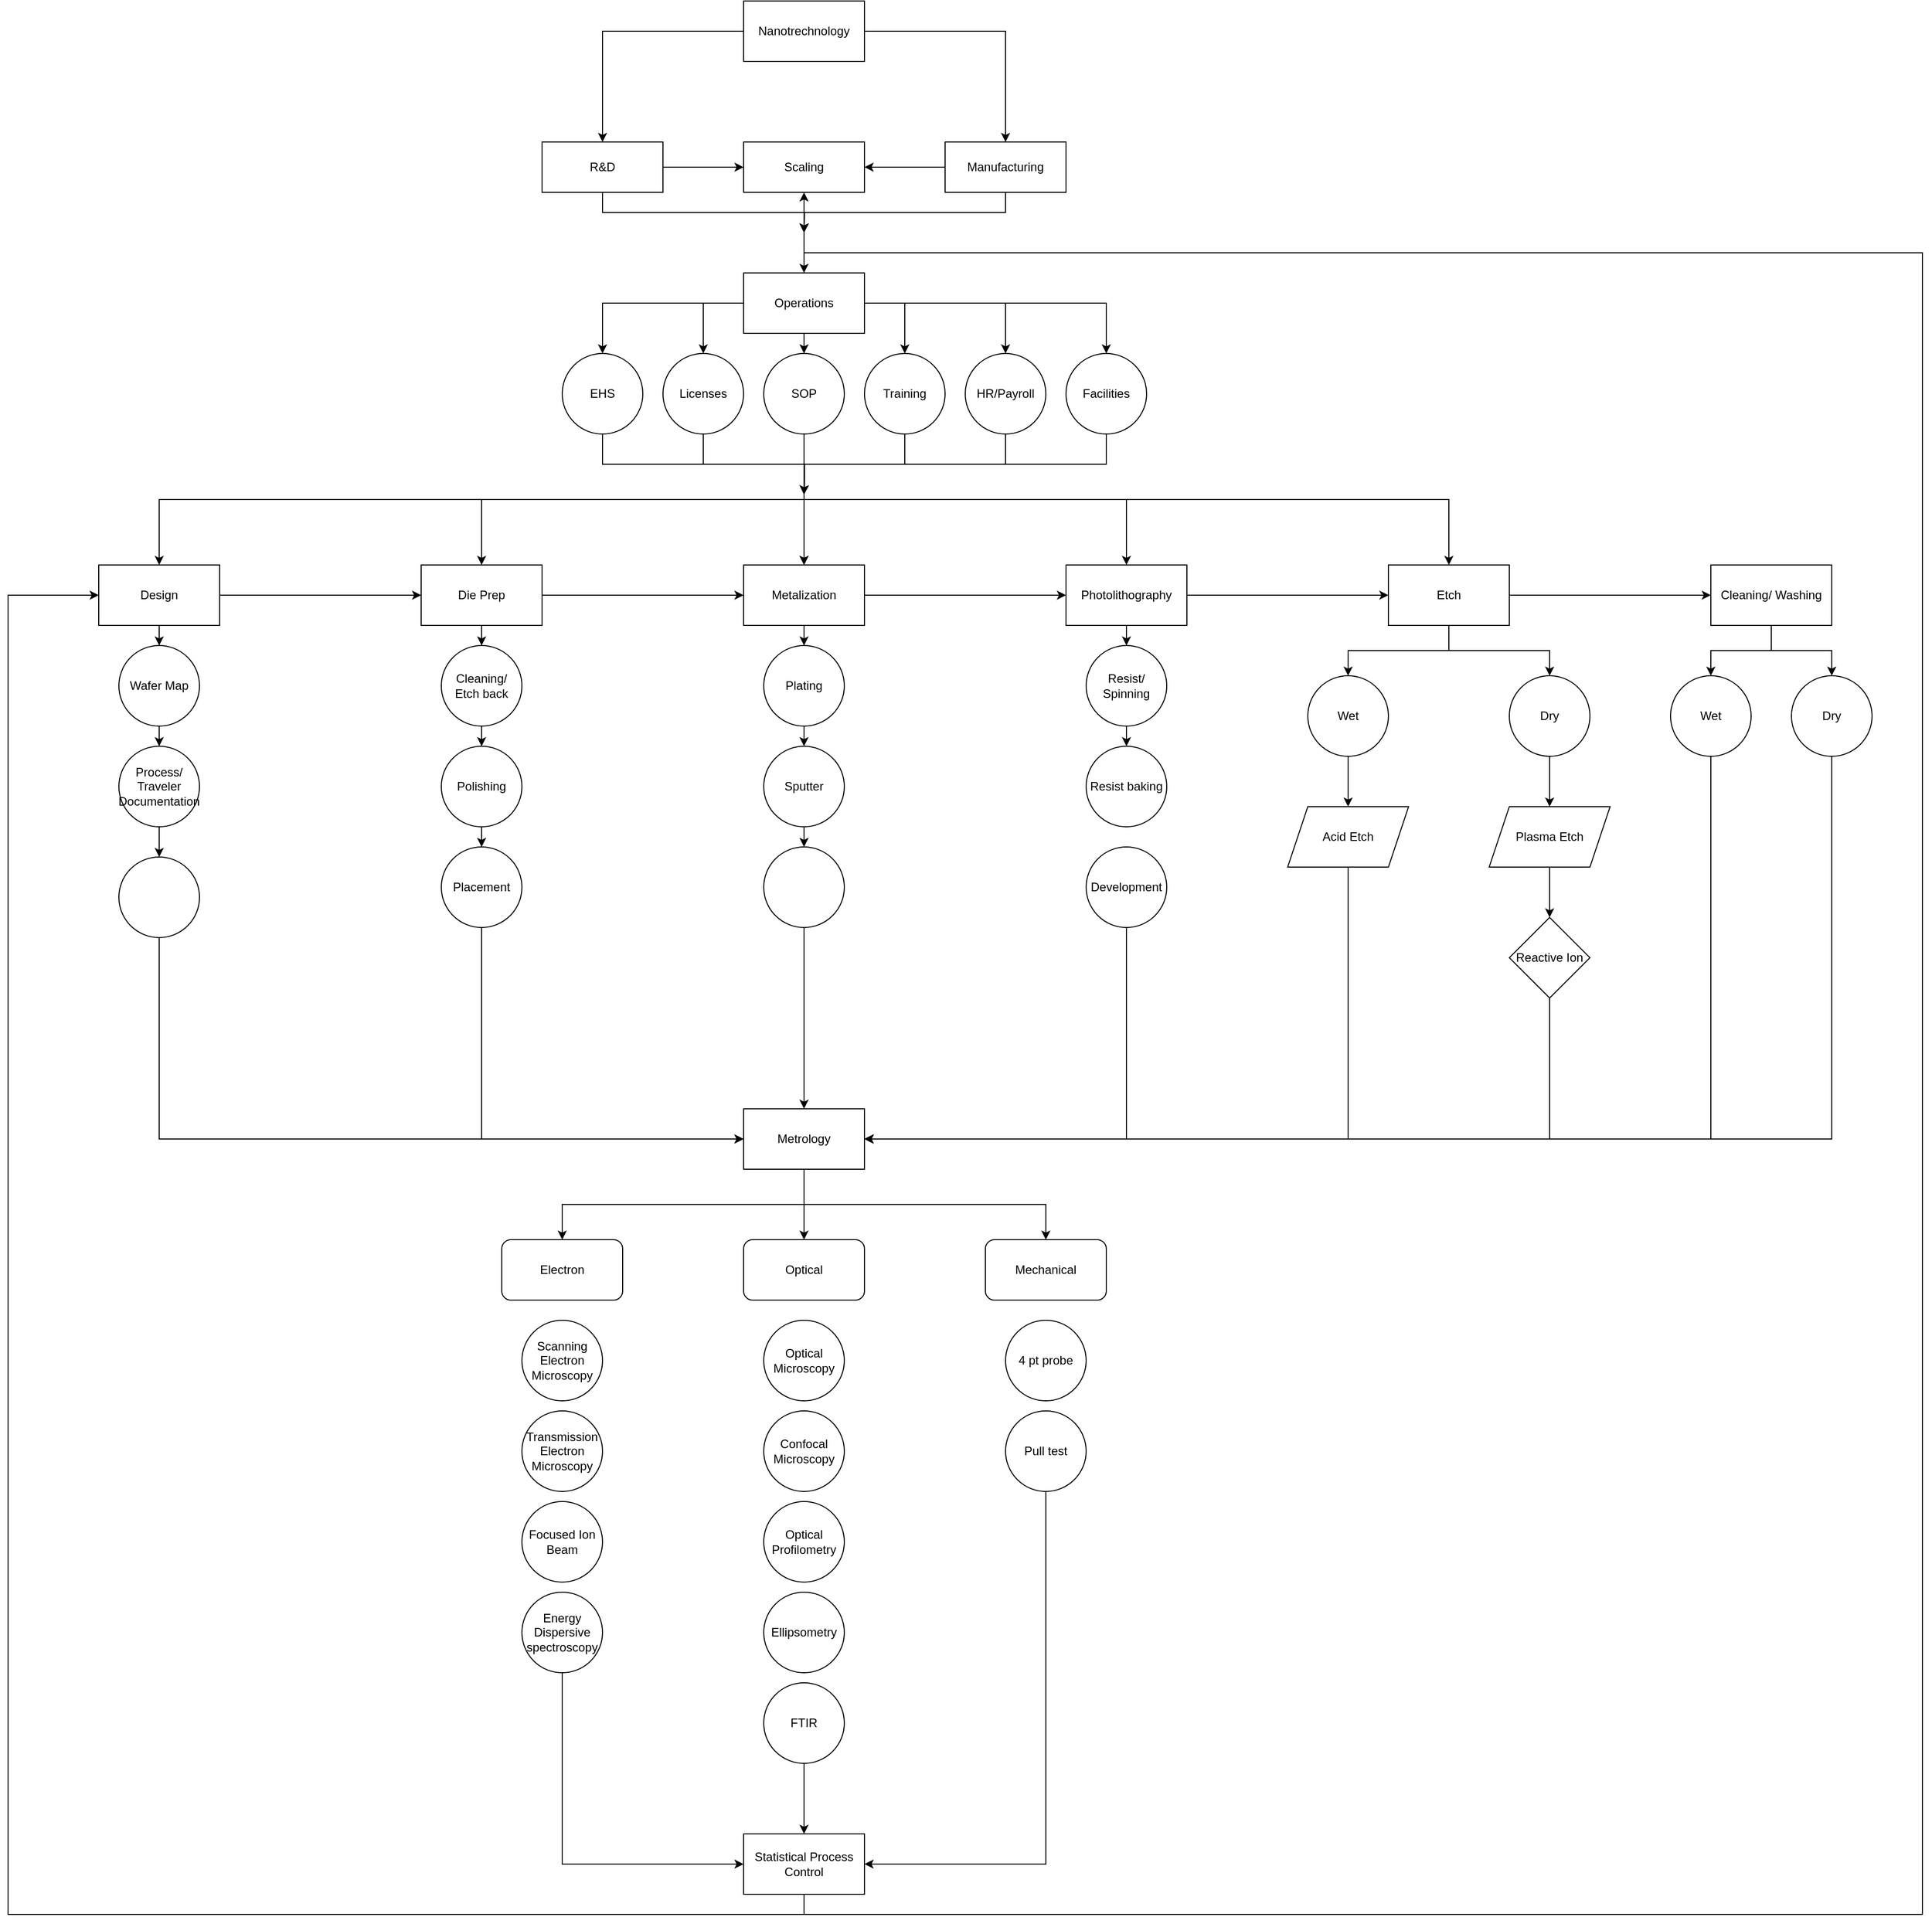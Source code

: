 <mxfile version="14.4.3" type="device"><diagram id="MKRop2ToiDZtE4qPjJ_R" name="Page-1"><mxGraphModel dx="3550" dy="2732" grid="1" gridSize="10" guides="1" tooltips="1" connect="1" arrows="1" fold="1" page="1" pageScale="1" pageWidth="850" pageHeight="1100" math="0" shadow="0"><root><mxCell id="0"/><mxCell id="1" parent="0"/><mxCell id="w37kEPiMoEwxoJCtznZ--5" value="" style="edgeStyle=orthogonalEdgeStyle;rounded=0;orthogonalLoop=1;jettySize=auto;html=1;entryX=0.5;entryY=0;entryDx=0;entryDy=0;" edge="1" parent="1" source="w37kEPiMoEwxoJCtznZ--1" target="w37kEPiMoEwxoJCtznZ--4"><mxGeometry relative="1" as="geometry"/></mxCell><mxCell id="w37kEPiMoEwxoJCtznZ--13" style="edgeStyle=orthogonalEdgeStyle;rounded=0;orthogonalLoop=1;jettySize=auto;html=1;entryX=0.5;entryY=0;entryDx=0;entryDy=0;" edge="1" parent="1" source="w37kEPiMoEwxoJCtznZ--1" target="w37kEPiMoEwxoJCtznZ--2"><mxGeometry relative="1" as="geometry"/></mxCell><mxCell id="w37kEPiMoEwxoJCtznZ--1" value="Nanotrechnology&lt;br&gt;" style="rounded=0;whiteSpace=wrap;html=1;" vertex="1" parent="1"><mxGeometry x="360" y="-20" width="120" height="60" as="geometry"/></mxCell><mxCell id="w37kEPiMoEwxoJCtznZ--12" value="" style="edgeStyle=orthogonalEdgeStyle;rounded=0;orthogonalLoop=1;jettySize=auto;html=1;" edge="1" parent="1" source="w37kEPiMoEwxoJCtznZ--2" target="w37kEPiMoEwxoJCtznZ--3"><mxGeometry relative="1" as="geometry"/></mxCell><mxCell id="w37kEPiMoEwxoJCtznZ--25" style="edgeStyle=orthogonalEdgeStyle;rounded=0;orthogonalLoop=1;jettySize=auto;html=1;exitX=0.5;exitY=1;exitDx=0;exitDy=0;" edge="1" parent="1" source="w37kEPiMoEwxoJCtznZ--2"><mxGeometry relative="1" as="geometry"><mxPoint x="420" y="210" as="targetPoint"/></mxGeometry></mxCell><mxCell id="w37kEPiMoEwxoJCtznZ--2" value="R&amp;amp;D" style="rounded=0;whiteSpace=wrap;html=1;" vertex="1" parent="1"><mxGeometry x="160" y="120" width="120" height="50" as="geometry"/></mxCell><mxCell id="w37kEPiMoEwxoJCtznZ--24" style="edgeStyle=orthogonalEdgeStyle;rounded=0;orthogonalLoop=1;jettySize=auto;html=1;" edge="1" parent="1" source="w37kEPiMoEwxoJCtznZ--3"><mxGeometry relative="1" as="geometry"><mxPoint x="420" y="210" as="targetPoint"/></mxGeometry></mxCell><mxCell id="w37kEPiMoEwxoJCtznZ--3" value="Scaling" style="rounded=0;whiteSpace=wrap;html=1;" vertex="1" parent="1"><mxGeometry x="360" y="120" width="120" height="50" as="geometry"/></mxCell><mxCell id="w37kEPiMoEwxoJCtznZ--10" value="" style="edgeStyle=orthogonalEdgeStyle;rounded=0;orthogonalLoop=1;jettySize=auto;html=1;" edge="1" parent="1" source="w37kEPiMoEwxoJCtznZ--4" target="w37kEPiMoEwxoJCtznZ--3"><mxGeometry relative="1" as="geometry"/></mxCell><mxCell id="w37kEPiMoEwxoJCtznZ--26" style="edgeStyle=orthogonalEdgeStyle;rounded=0;orthogonalLoop=1;jettySize=auto;html=1;exitX=0.5;exitY=1;exitDx=0;exitDy=0;" edge="1" parent="1" source="w37kEPiMoEwxoJCtznZ--4"><mxGeometry relative="1" as="geometry"><mxPoint x="420" y="210" as="targetPoint"/><Array as="points"><mxPoint x="620" y="190"/><mxPoint x="420" y="190"/></Array></mxGeometry></mxCell><mxCell id="w37kEPiMoEwxoJCtznZ--4" value="Manufacturing" style="rounded=0;whiteSpace=wrap;html=1;" vertex="1" parent="1"><mxGeometry x="560" y="120" width="120" height="50" as="geometry"/></mxCell><mxCell id="w37kEPiMoEwxoJCtznZ--95" style="edgeStyle=orthogonalEdgeStyle;rounded=0;orthogonalLoop=1;jettySize=auto;html=1;exitX=0.5;exitY=1;exitDx=0;exitDy=0;" edge="1" parent="1" source="w37kEPiMoEwxoJCtznZ--6" target="w37kEPiMoEwxoJCtznZ--72"><mxGeometry relative="1" as="geometry"/></mxCell><mxCell id="w37kEPiMoEwxoJCtznZ--96" style="edgeStyle=orthogonalEdgeStyle;rounded=0;orthogonalLoop=1;jettySize=auto;html=1;exitX=0.5;exitY=1;exitDx=0;exitDy=0;entryX=0.5;entryY=0;entryDx=0;entryDy=0;" edge="1" parent="1" source="w37kEPiMoEwxoJCtznZ--6" target="w37kEPiMoEwxoJCtznZ--73"><mxGeometry relative="1" as="geometry"/></mxCell><mxCell id="w37kEPiMoEwxoJCtznZ--97" style="edgeStyle=orthogonalEdgeStyle;rounded=0;orthogonalLoop=1;jettySize=auto;html=1;exitX=0.5;exitY=1;exitDx=0;exitDy=0;entryX=0.5;entryY=0;entryDx=0;entryDy=0;" edge="1" parent="1" source="w37kEPiMoEwxoJCtznZ--6" target="w37kEPiMoEwxoJCtznZ--75"><mxGeometry relative="1" as="geometry"/></mxCell><mxCell id="w37kEPiMoEwxoJCtznZ--6" value="Metrology" style="rounded=0;whiteSpace=wrap;html=1;" vertex="1" parent="1"><mxGeometry x="360" y="1080" width="120" height="60" as="geometry"/></mxCell><mxCell id="w37kEPiMoEwxoJCtznZ--91" value="" style="edgeStyle=orthogonalEdgeStyle;rounded=0;orthogonalLoop=1;jettySize=auto;html=1;" edge="1" parent="1" source="w37kEPiMoEwxoJCtznZ--7" target="w37kEPiMoEwxoJCtznZ--30"><mxGeometry relative="1" as="geometry"/></mxCell><mxCell id="w37kEPiMoEwxoJCtznZ--124" value="" style="edgeStyle=orthogonalEdgeStyle;rounded=0;orthogonalLoop=1;jettySize=auto;html=1;" edge="1" parent="1" source="w37kEPiMoEwxoJCtznZ--7" target="w37kEPiMoEwxoJCtznZ--11"><mxGeometry relative="1" as="geometry"/></mxCell><mxCell id="w37kEPiMoEwxoJCtznZ--7" value="Metalization" style="rounded=0;whiteSpace=wrap;html=1;" vertex="1" parent="1"><mxGeometry x="360" y="540" width="120" height="60" as="geometry"/></mxCell><mxCell id="w37kEPiMoEwxoJCtznZ--98" value="" style="edgeStyle=orthogonalEdgeStyle;rounded=0;orthogonalLoop=1;jettySize=auto;html=1;" edge="1" parent="1" source="w37kEPiMoEwxoJCtznZ--8" target="w37kEPiMoEwxoJCtznZ--27"><mxGeometry relative="1" as="geometry"/></mxCell><mxCell id="w37kEPiMoEwxoJCtznZ--123" value="" style="edgeStyle=orthogonalEdgeStyle;rounded=0;orthogonalLoop=1;jettySize=auto;html=1;" edge="1" parent="1" source="w37kEPiMoEwxoJCtznZ--8" target="w37kEPiMoEwxoJCtznZ--7"><mxGeometry relative="1" as="geometry"/></mxCell><mxCell id="w37kEPiMoEwxoJCtznZ--8" value="Die Prep" style="rounded=0;whiteSpace=wrap;html=1;" vertex="1" parent="1"><mxGeometry x="40" y="540" width="120" height="60" as="geometry"/></mxCell><mxCell id="w37kEPiMoEwxoJCtznZ--104" value="" style="edgeStyle=orthogonalEdgeStyle;rounded=0;orthogonalLoop=1;jettySize=auto;html=1;" edge="1" parent="1" source="w37kEPiMoEwxoJCtznZ--11" target="w37kEPiMoEwxoJCtznZ--52"><mxGeometry relative="1" as="geometry"/></mxCell><mxCell id="w37kEPiMoEwxoJCtznZ--125" value="" style="edgeStyle=orthogonalEdgeStyle;rounded=0;orthogonalLoop=1;jettySize=auto;html=1;" edge="1" parent="1" source="w37kEPiMoEwxoJCtznZ--11" target="w37kEPiMoEwxoJCtznZ--62"><mxGeometry relative="1" as="geometry"/></mxCell><mxCell id="w37kEPiMoEwxoJCtznZ--11" value="Photolithography" style="rounded=0;whiteSpace=wrap;html=1;" vertex="1" parent="1"><mxGeometry x="680" y="540" width="120" height="60" as="geometry"/></mxCell><mxCell id="w37kEPiMoEwxoJCtznZ--101" value="" style="edgeStyle=orthogonalEdgeStyle;rounded=0;orthogonalLoop=1;jettySize=auto;html=1;" edge="1" parent="1" source="w37kEPiMoEwxoJCtznZ--14" target="w37kEPiMoEwxoJCtznZ--28"><mxGeometry relative="1" as="geometry"/></mxCell><mxCell id="w37kEPiMoEwxoJCtznZ--122" value="" style="edgeStyle=orthogonalEdgeStyle;rounded=0;orthogonalLoop=1;jettySize=auto;html=1;" edge="1" parent="1" source="w37kEPiMoEwxoJCtznZ--14" target="w37kEPiMoEwxoJCtznZ--8"><mxGeometry relative="1" as="geometry"/></mxCell><mxCell id="w37kEPiMoEwxoJCtznZ--14" value="Design" style="rounded=0;whiteSpace=wrap;html=1;" vertex="1" parent="1"><mxGeometry x="-280" y="540" width="120" height="60" as="geometry"/></mxCell><mxCell id="w37kEPiMoEwxoJCtznZ--109" style="edgeStyle=orthogonalEdgeStyle;rounded=0;orthogonalLoop=1;jettySize=auto;html=1;exitX=0.5;exitY=1;exitDx=0;exitDy=0;entryX=0;entryY=0.5;entryDx=0;entryDy=0;" edge="1" parent="1" source="w37kEPiMoEwxoJCtznZ--19" target="w37kEPiMoEwxoJCtznZ--6"><mxGeometry relative="1" as="geometry"/></mxCell><mxCell id="w37kEPiMoEwxoJCtznZ--19" value="Placement" style="ellipse;whiteSpace=wrap;html=1;aspect=fixed;" vertex="1" parent="1"><mxGeometry x="60" y="820" width="80" height="80" as="geometry"/></mxCell><mxCell id="w37kEPiMoEwxoJCtznZ--100" value="" style="edgeStyle=orthogonalEdgeStyle;rounded=0;orthogonalLoop=1;jettySize=auto;html=1;" edge="1" parent="1" source="w37kEPiMoEwxoJCtznZ--20" target="w37kEPiMoEwxoJCtznZ--19"><mxGeometry relative="1" as="geometry"/></mxCell><mxCell id="w37kEPiMoEwxoJCtznZ--20" value="Polishing" style="ellipse;whiteSpace=wrap;html=1;aspect=fixed;" vertex="1" parent="1"><mxGeometry x="60" y="720" width="80" height="80" as="geometry"/></mxCell><mxCell id="w37kEPiMoEwxoJCtznZ--99" value="" style="edgeStyle=orthogonalEdgeStyle;rounded=0;orthogonalLoop=1;jettySize=auto;html=1;" edge="1" parent="1" source="w37kEPiMoEwxoJCtznZ--27" target="w37kEPiMoEwxoJCtznZ--20"><mxGeometry relative="1" as="geometry"/></mxCell><mxCell id="w37kEPiMoEwxoJCtznZ--27" value="Cleaning/ Etch back" style="ellipse;whiteSpace=wrap;html=1;aspect=fixed;" vertex="1" parent="1"><mxGeometry x="60" y="620" width="80" height="80" as="geometry"/></mxCell><mxCell id="w37kEPiMoEwxoJCtznZ--102" value="" style="edgeStyle=orthogonalEdgeStyle;rounded=0;orthogonalLoop=1;jettySize=auto;html=1;" edge="1" parent="1" source="w37kEPiMoEwxoJCtznZ--28" target="w37kEPiMoEwxoJCtznZ--32"><mxGeometry relative="1" as="geometry"/></mxCell><mxCell id="w37kEPiMoEwxoJCtznZ--28" value="Wafer Map" style="ellipse;whiteSpace=wrap;html=1;aspect=fixed;" vertex="1" parent="1"><mxGeometry x="-260" y="620" width="80" height="80" as="geometry"/></mxCell><mxCell id="w37kEPiMoEwxoJCtznZ--93" value="" style="edgeStyle=orthogonalEdgeStyle;rounded=0;orthogonalLoop=1;jettySize=auto;html=1;" edge="1" parent="1" source="w37kEPiMoEwxoJCtznZ--29" target="w37kEPiMoEwxoJCtznZ--66"><mxGeometry relative="1" as="geometry"/></mxCell><mxCell id="w37kEPiMoEwxoJCtznZ--29" value="Sputter" style="ellipse;whiteSpace=wrap;html=1;aspect=fixed;" vertex="1" parent="1"><mxGeometry x="380" y="720" width="80" height="80" as="geometry"/></mxCell><mxCell id="w37kEPiMoEwxoJCtznZ--92" value="" style="edgeStyle=orthogonalEdgeStyle;rounded=0;orthogonalLoop=1;jettySize=auto;html=1;" edge="1" parent="1" source="w37kEPiMoEwxoJCtznZ--30" target="w37kEPiMoEwxoJCtznZ--29"><mxGeometry relative="1" as="geometry"/></mxCell><mxCell id="w37kEPiMoEwxoJCtznZ--30" value="Plating" style="ellipse;whiteSpace=wrap;html=1;aspect=fixed;" vertex="1" parent="1"><mxGeometry x="380" y="620" width="80" height="80" as="geometry"/></mxCell><mxCell id="w37kEPiMoEwxoJCtznZ--103" value="" style="edgeStyle=orthogonalEdgeStyle;rounded=0;orthogonalLoop=1;jettySize=auto;html=1;" edge="1" parent="1" source="w37kEPiMoEwxoJCtznZ--32" target="w37kEPiMoEwxoJCtznZ--65"><mxGeometry relative="1" as="geometry"/></mxCell><mxCell id="w37kEPiMoEwxoJCtznZ--32" value="Process/ Traveler Documentation" style="ellipse;whiteSpace=wrap;html=1;aspect=fixed;" vertex="1" parent="1"><mxGeometry x="-260" y="720" width="80" height="80" as="geometry"/></mxCell><mxCell id="w37kEPiMoEwxoJCtznZ--34" value="" style="edgeStyle=orthogonalEdgeStyle;rounded=0;orthogonalLoop=1;jettySize=auto;html=1;" edge="1" parent="1" source="w37kEPiMoEwxoJCtznZ--33" target="w37kEPiMoEwxoJCtznZ--3"><mxGeometry relative="1" as="geometry"/></mxCell><mxCell id="w37kEPiMoEwxoJCtznZ--41" value="" style="edgeStyle=orthogonalEdgeStyle;rounded=0;orthogonalLoop=1;jettySize=auto;html=1;" edge="1" parent="1" source="w37kEPiMoEwxoJCtznZ--33" target="w37kEPiMoEwxoJCtznZ--35"><mxGeometry relative="1" as="geometry"/></mxCell><mxCell id="w37kEPiMoEwxoJCtznZ--42" style="edgeStyle=orthogonalEdgeStyle;rounded=0;orthogonalLoop=1;jettySize=auto;html=1;exitX=1;exitY=0.5;exitDx=0;exitDy=0;entryX=0.5;entryY=0;entryDx=0;entryDy=0;" edge="1" parent="1" source="w37kEPiMoEwxoJCtznZ--33" target="w37kEPiMoEwxoJCtznZ--37"><mxGeometry relative="1" as="geometry"/></mxCell><mxCell id="w37kEPiMoEwxoJCtznZ--43" style="edgeStyle=orthogonalEdgeStyle;rounded=0;orthogonalLoop=1;jettySize=auto;html=1;exitX=1;exitY=0.5;exitDx=0;exitDy=0;entryX=0.5;entryY=0;entryDx=0;entryDy=0;" edge="1" parent="1" source="w37kEPiMoEwxoJCtznZ--33" target="w37kEPiMoEwxoJCtznZ--39"><mxGeometry relative="1" as="geometry"/></mxCell><mxCell id="w37kEPiMoEwxoJCtznZ--44" style="edgeStyle=orthogonalEdgeStyle;rounded=0;orthogonalLoop=1;jettySize=auto;html=1;exitX=0;exitY=0.5;exitDx=0;exitDy=0;entryX=0.5;entryY=0;entryDx=0;entryDy=0;" edge="1" parent="1" source="w37kEPiMoEwxoJCtznZ--33" target="w37kEPiMoEwxoJCtznZ--36"><mxGeometry relative="1" as="geometry"/></mxCell><mxCell id="w37kEPiMoEwxoJCtznZ--45" style="edgeStyle=orthogonalEdgeStyle;rounded=0;orthogonalLoop=1;jettySize=auto;html=1;exitX=0;exitY=0.5;exitDx=0;exitDy=0;entryX=0.5;entryY=0;entryDx=0;entryDy=0;" edge="1" parent="1" source="w37kEPiMoEwxoJCtznZ--33" target="w37kEPiMoEwxoJCtznZ--38"><mxGeometry relative="1" as="geometry"/></mxCell><mxCell id="w37kEPiMoEwxoJCtznZ--155" style="edgeStyle=orthogonalEdgeStyle;rounded=0;orthogonalLoop=1;jettySize=auto;html=1;exitX=1;exitY=0.5;exitDx=0;exitDy=0;" edge="1" parent="1" source="w37kEPiMoEwxoJCtznZ--33" target="w37kEPiMoEwxoJCtznZ--154"><mxGeometry relative="1" as="geometry"/></mxCell><mxCell id="w37kEPiMoEwxoJCtznZ--33" value="Operations" style="rounded=0;whiteSpace=wrap;html=1;" vertex="1" parent="1"><mxGeometry x="360" y="250" width="120" height="60" as="geometry"/></mxCell><mxCell id="w37kEPiMoEwxoJCtznZ--82" style="edgeStyle=none;rounded=0;orthogonalLoop=1;jettySize=auto;html=1;exitX=0.5;exitY=1;exitDx=0;exitDy=0;entryX=0.5;entryY=0;entryDx=0;entryDy=0;" edge="1" parent="1" source="w37kEPiMoEwxoJCtznZ--35" target="w37kEPiMoEwxoJCtznZ--7"><mxGeometry relative="1" as="geometry"><mxPoint x="420" y="450" as="targetPoint"/></mxGeometry></mxCell><mxCell id="w37kEPiMoEwxoJCtznZ--83" style="edgeStyle=orthogonalEdgeStyle;rounded=0;orthogonalLoop=1;jettySize=auto;html=1;exitX=0.5;exitY=1;exitDx=0;exitDy=0;entryX=0.5;entryY=0;entryDx=0;entryDy=0;" edge="1" parent="1" source="w37kEPiMoEwxoJCtznZ--35" target="w37kEPiMoEwxoJCtznZ--8"><mxGeometry relative="1" as="geometry"/></mxCell><mxCell id="w37kEPiMoEwxoJCtznZ--84" style="edgeStyle=orthogonalEdgeStyle;rounded=0;orthogonalLoop=1;jettySize=auto;html=1;exitX=0.5;exitY=1;exitDx=0;exitDy=0;" edge="1" parent="1" source="w37kEPiMoEwxoJCtznZ--35" target="w37kEPiMoEwxoJCtznZ--14"><mxGeometry relative="1" as="geometry"/></mxCell><mxCell id="w37kEPiMoEwxoJCtznZ--85" style="edgeStyle=orthogonalEdgeStyle;rounded=0;orthogonalLoop=1;jettySize=auto;html=1;exitX=0.5;exitY=1;exitDx=0;exitDy=0;" edge="1" parent="1" source="w37kEPiMoEwxoJCtznZ--35" target="w37kEPiMoEwxoJCtznZ--11"><mxGeometry relative="1" as="geometry"/></mxCell><mxCell id="w37kEPiMoEwxoJCtznZ--87" style="edgeStyle=orthogonalEdgeStyle;rounded=0;orthogonalLoop=1;jettySize=auto;html=1;exitX=0.5;exitY=1;exitDx=0;exitDy=0;" edge="1" parent="1" source="w37kEPiMoEwxoJCtznZ--35" target="w37kEPiMoEwxoJCtznZ--62"><mxGeometry relative="1" as="geometry"/></mxCell><mxCell id="w37kEPiMoEwxoJCtznZ--35" value="SOP" style="ellipse;whiteSpace=wrap;html=1;aspect=fixed;" vertex="1" parent="1"><mxGeometry x="380" y="330" width="80" height="80" as="geometry"/></mxCell><mxCell id="w37kEPiMoEwxoJCtznZ--48" style="edgeStyle=orthogonalEdgeStyle;rounded=0;orthogonalLoop=1;jettySize=auto;html=1;exitX=0.5;exitY=1;exitDx=0;exitDy=0;" edge="1" parent="1" source="w37kEPiMoEwxoJCtznZ--36"><mxGeometry relative="1" as="geometry"><mxPoint x="420" y="470" as="targetPoint"/></mxGeometry></mxCell><mxCell id="w37kEPiMoEwxoJCtznZ--36" value="Licenses" style="ellipse;whiteSpace=wrap;html=1;aspect=fixed;" vertex="1" parent="1"><mxGeometry x="280" y="330" width="80" height="80" as="geometry"/></mxCell><mxCell id="w37kEPiMoEwxoJCtznZ--50" style="edgeStyle=orthogonalEdgeStyle;rounded=0;orthogonalLoop=1;jettySize=auto;html=1;exitX=0.5;exitY=1;exitDx=0;exitDy=0;" edge="1" parent="1" source="w37kEPiMoEwxoJCtznZ--37"><mxGeometry relative="1" as="geometry"><mxPoint x="420" y="470" as="targetPoint"/></mxGeometry></mxCell><mxCell id="w37kEPiMoEwxoJCtznZ--37" value="Training" style="ellipse;whiteSpace=wrap;html=1;aspect=fixed;" vertex="1" parent="1"><mxGeometry x="480" y="330" width="80" height="80" as="geometry"/></mxCell><mxCell id="w37kEPiMoEwxoJCtznZ--47" style="edgeStyle=orthogonalEdgeStyle;rounded=0;orthogonalLoop=1;jettySize=auto;html=1;exitX=0.5;exitY=1;exitDx=0;exitDy=0;" edge="1" parent="1" source="w37kEPiMoEwxoJCtznZ--38"><mxGeometry relative="1" as="geometry"><mxPoint x="420" y="470" as="targetPoint"/></mxGeometry></mxCell><mxCell id="w37kEPiMoEwxoJCtznZ--38" value="EHS" style="ellipse;whiteSpace=wrap;html=1;aspect=fixed;" vertex="1" parent="1"><mxGeometry x="180" y="330" width="80" height="80" as="geometry"/></mxCell><mxCell id="w37kEPiMoEwxoJCtznZ--49" style="edgeStyle=orthogonalEdgeStyle;rounded=0;orthogonalLoop=1;jettySize=auto;html=1;exitX=0.5;exitY=1;exitDx=0;exitDy=0;" edge="1" parent="1" source="w37kEPiMoEwxoJCtznZ--39"><mxGeometry relative="1" as="geometry"><mxPoint x="420" y="470" as="targetPoint"/></mxGeometry></mxCell><mxCell id="w37kEPiMoEwxoJCtznZ--39" value="HR/Payroll" style="ellipse;whiteSpace=wrap;html=1;aspect=fixed;" vertex="1" parent="1"><mxGeometry x="580" y="330" width="80" height="80" as="geometry"/></mxCell><mxCell id="w37kEPiMoEwxoJCtznZ--105" value="" style="edgeStyle=orthogonalEdgeStyle;rounded=0;orthogonalLoop=1;jettySize=auto;html=1;" edge="1" parent="1" source="w37kEPiMoEwxoJCtznZ--52" target="w37kEPiMoEwxoJCtznZ--60"><mxGeometry relative="1" as="geometry"/></mxCell><mxCell id="w37kEPiMoEwxoJCtznZ--52" value="Resist/ Spinning" style="ellipse;whiteSpace=wrap;html=1;aspect=fixed;" vertex="1" parent="1"><mxGeometry x="700" y="620" width="80" height="80" as="geometry"/></mxCell><mxCell id="w37kEPiMoEwxoJCtznZ--60" value="Resist baking" style="ellipse;whiteSpace=wrap;html=1;aspect=fixed;" vertex="1" parent="1"><mxGeometry x="700" y="720" width="80" height="80" as="geometry"/></mxCell><mxCell id="w37kEPiMoEwxoJCtznZ--111" style="edgeStyle=orthogonalEdgeStyle;rounded=0;orthogonalLoop=1;jettySize=auto;html=1;exitX=0.5;exitY=1;exitDx=0;exitDy=0;entryX=1;entryY=0.5;entryDx=0;entryDy=0;" edge="1" parent="1" source="w37kEPiMoEwxoJCtznZ--61" target="w37kEPiMoEwxoJCtznZ--6"><mxGeometry relative="1" as="geometry"/></mxCell><mxCell id="w37kEPiMoEwxoJCtznZ--61" value="Development" style="ellipse;whiteSpace=wrap;html=1;aspect=fixed;" vertex="1" parent="1"><mxGeometry x="700" y="820" width="80" height="80" as="geometry"/></mxCell><mxCell id="w37kEPiMoEwxoJCtznZ--106" value="" style="edgeStyle=orthogonalEdgeStyle;rounded=0;orthogonalLoop=1;jettySize=auto;html=1;" edge="1" parent="1" source="w37kEPiMoEwxoJCtznZ--62" target="w37kEPiMoEwxoJCtznZ--63"><mxGeometry relative="1" as="geometry"><Array as="points"><mxPoint x="1060" y="625"/><mxPoint x="960" y="625"/></Array></mxGeometry></mxCell><mxCell id="w37kEPiMoEwxoJCtznZ--132" style="edgeStyle=orthogonalEdgeStyle;rounded=0;orthogonalLoop=1;jettySize=auto;html=1;exitX=0.5;exitY=1;exitDx=0;exitDy=0;entryX=0.5;entryY=0;entryDx=0;entryDy=0;" edge="1" parent="1" source="w37kEPiMoEwxoJCtznZ--62" target="w37kEPiMoEwxoJCtznZ--64"><mxGeometry relative="1" as="geometry"/></mxCell><mxCell id="w37kEPiMoEwxoJCtznZ--139" style="edgeStyle=orthogonalEdgeStyle;rounded=0;orthogonalLoop=1;jettySize=auto;html=1;exitX=1;exitY=0.5;exitDx=0;exitDy=0;" edge="1" parent="1" source="w37kEPiMoEwxoJCtznZ--140"><mxGeometry relative="1" as="geometry"><mxPoint x="1440" y="570" as="targetPoint"/></mxGeometry></mxCell><mxCell id="w37kEPiMoEwxoJCtznZ--62" value="Etch" style="rounded=0;whiteSpace=wrap;html=1;" vertex="1" parent="1"><mxGeometry x="1000" y="540" width="120" height="60" as="geometry"/></mxCell><mxCell id="w37kEPiMoEwxoJCtznZ--142" value="" style="edgeStyle=orthogonalEdgeStyle;rounded=0;orthogonalLoop=1;jettySize=auto;html=1;" edge="1" parent="1" source="w37kEPiMoEwxoJCtznZ--63" target="w37kEPiMoEwxoJCtznZ--141"><mxGeometry relative="1" as="geometry"/></mxCell><mxCell id="w37kEPiMoEwxoJCtznZ--63" value="Wet" style="ellipse;whiteSpace=wrap;html=1;aspect=fixed;" vertex="1" parent="1"><mxGeometry x="920" y="650" width="80" height="80" as="geometry"/></mxCell><mxCell id="w37kEPiMoEwxoJCtznZ--137" value="" style="edgeStyle=orthogonalEdgeStyle;rounded=0;orthogonalLoop=1;jettySize=auto;html=1;" edge="1" parent="1" source="w37kEPiMoEwxoJCtznZ--64" target="w37kEPiMoEwxoJCtznZ--136"><mxGeometry relative="1" as="geometry"/></mxCell><mxCell id="w37kEPiMoEwxoJCtznZ--64" value="Dry" style="ellipse;whiteSpace=wrap;html=1;aspect=fixed;" vertex="1" parent="1"><mxGeometry x="1120" y="650" width="80" height="80" as="geometry"/></mxCell><mxCell id="w37kEPiMoEwxoJCtznZ--110" style="edgeStyle=orthogonalEdgeStyle;rounded=0;orthogonalLoop=1;jettySize=auto;html=1;exitX=0.5;exitY=1;exitDx=0;exitDy=0;entryX=0;entryY=0.5;entryDx=0;entryDy=0;" edge="1" parent="1" source="w37kEPiMoEwxoJCtznZ--65" target="w37kEPiMoEwxoJCtznZ--6"><mxGeometry relative="1" as="geometry"/></mxCell><mxCell id="w37kEPiMoEwxoJCtznZ--65" value="" style="ellipse;whiteSpace=wrap;html=1;aspect=fixed;" vertex="1" parent="1"><mxGeometry x="-260" y="830" width="80" height="80" as="geometry"/></mxCell><mxCell id="w37kEPiMoEwxoJCtznZ--94" value="" style="edgeStyle=orthogonalEdgeStyle;rounded=0;orthogonalLoop=1;jettySize=auto;html=1;" edge="1" parent="1" source="w37kEPiMoEwxoJCtznZ--66" target="w37kEPiMoEwxoJCtznZ--6"><mxGeometry relative="1" as="geometry"/></mxCell><mxCell id="w37kEPiMoEwxoJCtznZ--66" value="" style="ellipse;whiteSpace=wrap;html=1;aspect=fixed;" vertex="1" parent="1"><mxGeometry x="380" y="820" width="80" height="80" as="geometry"/></mxCell><mxCell id="w37kEPiMoEwxoJCtznZ--68" value="Focused Ion Beam" style="ellipse;whiteSpace=wrap;html=1;aspect=fixed;" vertex="1" parent="1"><mxGeometry x="140" y="1470" width="80" height="80" as="geometry"/></mxCell><mxCell id="w37kEPiMoEwxoJCtznZ--69" value="Scanning Electron Microscopy" style="ellipse;whiteSpace=wrap;html=1;aspect=fixed;" vertex="1" parent="1"><mxGeometry x="140" y="1290" width="80" height="80" as="geometry"/></mxCell><mxCell id="w37kEPiMoEwxoJCtznZ--70" value="Transmission Electron Microscopy" style="ellipse;whiteSpace=wrap;html=1;aspect=fixed;" vertex="1" parent="1"><mxGeometry x="140" y="1380" width="80" height="80" as="geometry"/></mxCell><mxCell id="w37kEPiMoEwxoJCtznZ--71" value="4 pt probe" style="ellipse;whiteSpace=wrap;html=1;aspect=fixed;" vertex="1" parent="1"><mxGeometry x="620" y="1290" width="80" height="80" as="geometry"/></mxCell><mxCell id="w37kEPiMoEwxoJCtznZ--72" value="Electron" style="rounded=1;whiteSpace=wrap;html=1;" vertex="1" parent="1"><mxGeometry x="120" y="1210" width="120" height="60" as="geometry"/></mxCell><mxCell id="w37kEPiMoEwxoJCtznZ--73" value="Optical" style="rounded=1;whiteSpace=wrap;html=1;" vertex="1" parent="1"><mxGeometry x="360" y="1210" width="120" height="60" as="geometry"/></mxCell><mxCell id="w37kEPiMoEwxoJCtznZ--115" style="edgeStyle=orthogonalEdgeStyle;rounded=0;orthogonalLoop=1;jettySize=auto;html=1;exitX=0.5;exitY=1;exitDx=0;exitDy=0;entryX=0;entryY=0.5;entryDx=0;entryDy=0;" edge="1" parent="1" source="w37kEPiMoEwxoJCtznZ--74" target="w37kEPiMoEwxoJCtznZ--114"><mxGeometry relative="1" as="geometry"/></mxCell><mxCell id="w37kEPiMoEwxoJCtznZ--74" value="Energy Dispersive spectroscopy" style="ellipse;whiteSpace=wrap;html=1;aspect=fixed;" vertex="1" parent="1"><mxGeometry x="140" y="1560" width="80" height="80" as="geometry"/></mxCell><mxCell id="w37kEPiMoEwxoJCtznZ--75" value="Mechanical" style="rounded=1;whiteSpace=wrap;html=1;" vertex="1" parent="1"><mxGeometry x="600" y="1210" width="120" height="60" as="geometry"/></mxCell><mxCell id="w37kEPiMoEwxoJCtznZ--76" value="Optical Microscopy" style="ellipse;whiteSpace=wrap;html=1;aspect=fixed;" vertex="1" parent="1"><mxGeometry x="380" y="1290" width="80" height="80" as="geometry"/></mxCell><mxCell id="w37kEPiMoEwxoJCtznZ--77" value="Confocal Microscopy" style="ellipse;whiteSpace=wrap;html=1;aspect=fixed;" vertex="1" parent="1"><mxGeometry x="380" y="1380" width="80" height="80" as="geometry"/></mxCell><mxCell id="w37kEPiMoEwxoJCtznZ--78" value="Optical Profilometry" style="ellipse;whiteSpace=wrap;html=1;aspect=fixed;" vertex="1" parent="1"><mxGeometry x="380" y="1470" width="80" height="80" as="geometry"/></mxCell><mxCell id="w37kEPiMoEwxoJCtznZ--79" value="Ellipsometry" style="ellipse;whiteSpace=wrap;html=1;aspect=fixed;" vertex="1" parent="1"><mxGeometry x="380" y="1560" width="80" height="80" as="geometry"/></mxCell><mxCell id="w37kEPiMoEwxoJCtznZ--117" style="edgeStyle=orthogonalEdgeStyle;rounded=0;orthogonalLoop=1;jettySize=auto;html=1;exitX=0.5;exitY=1;exitDx=0;exitDy=0;entryX=1;entryY=0.5;entryDx=0;entryDy=0;" edge="1" parent="1" source="w37kEPiMoEwxoJCtznZ--80" target="w37kEPiMoEwxoJCtznZ--114"><mxGeometry relative="1" as="geometry"/></mxCell><mxCell id="w37kEPiMoEwxoJCtznZ--80" value="Pull test" style="ellipse;whiteSpace=wrap;html=1;aspect=fixed;" vertex="1" parent="1"><mxGeometry x="620" y="1380" width="80" height="80" as="geometry"/></mxCell><mxCell id="w37kEPiMoEwxoJCtznZ--116" style="edgeStyle=orthogonalEdgeStyle;rounded=0;orthogonalLoop=1;jettySize=auto;html=1;exitX=0.5;exitY=1;exitDx=0;exitDy=0;entryX=0.5;entryY=0;entryDx=0;entryDy=0;" edge="1" parent="1" source="w37kEPiMoEwxoJCtznZ--113" target="w37kEPiMoEwxoJCtznZ--114"><mxGeometry relative="1" as="geometry"/></mxCell><mxCell id="w37kEPiMoEwxoJCtznZ--113" value="FTIR" style="ellipse;whiteSpace=wrap;html=1;aspect=fixed;" vertex="1" parent="1"><mxGeometry x="380" y="1650" width="80" height="80" as="geometry"/></mxCell><mxCell id="w37kEPiMoEwxoJCtznZ--118" style="edgeStyle=orthogonalEdgeStyle;rounded=0;orthogonalLoop=1;jettySize=auto;html=1;exitX=0.5;exitY=1;exitDx=0;exitDy=0;" edge="1" parent="1" source="w37kEPiMoEwxoJCtznZ--114"><mxGeometry relative="1" as="geometry"><mxPoint x="420" y="250" as="targetPoint"/><Array as="points"><mxPoint x="420" y="1880"/><mxPoint x="1530" y="1880"/><mxPoint x="1530" y="230"/><mxPoint x="420" y="230"/></Array></mxGeometry></mxCell><mxCell id="w37kEPiMoEwxoJCtznZ--121" style="edgeStyle=orthogonalEdgeStyle;rounded=0;orthogonalLoop=1;jettySize=auto;html=1;exitX=0.5;exitY=1;exitDx=0;exitDy=0;entryX=0;entryY=0.5;entryDx=0;entryDy=0;" edge="1" parent="1" source="w37kEPiMoEwxoJCtznZ--114" target="w37kEPiMoEwxoJCtznZ--14"><mxGeometry relative="1" as="geometry"><mxPoint x="-300" y="1000" as="targetPoint"/><Array as="points"><mxPoint x="420" y="1880"/><mxPoint x="-370" y="1880"/><mxPoint x="-370" y="570"/></Array></mxGeometry></mxCell><mxCell id="w37kEPiMoEwxoJCtznZ--114" value="Statistical Process Control" style="rounded=0;whiteSpace=wrap;html=1;" vertex="1" parent="1"><mxGeometry x="360" y="1800" width="120" height="60" as="geometry"/></mxCell><mxCell id="w37kEPiMoEwxoJCtznZ--149" style="edgeStyle=orthogonalEdgeStyle;rounded=0;orthogonalLoop=1;jettySize=auto;html=1;exitX=0.5;exitY=1;exitDx=0;exitDy=0;entryX=1;entryY=0.5;entryDx=0;entryDy=0;" edge="1" parent="1" source="w37kEPiMoEwxoJCtznZ--131" target="w37kEPiMoEwxoJCtznZ--6"><mxGeometry relative="1" as="geometry"/></mxCell><mxCell id="w37kEPiMoEwxoJCtznZ--131" value="Reactive Ion" style="rhombus;whiteSpace=wrap;html=1;" vertex="1" parent="1"><mxGeometry x="1120" y="890" width="80" height="80" as="geometry"/></mxCell><mxCell id="w37kEPiMoEwxoJCtznZ--138" value="" style="edgeStyle=orthogonalEdgeStyle;rounded=0;orthogonalLoop=1;jettySize=auto;html=1;" edge="1" parent="1" source="w37kEPiMoEwxoJCtznZ--136" target="w37kEPiMoEwxoJCtznZ--131"><mxGeometry relative="1" as="geometry"/></mxCell><mxCell id="w37kEPiMoEwxoJCtznZ--136" value="Plasma Etch" style="shape=parallelogram;perimeter=parallelogramPerimeter;whiteSpace=wrap;html=1;fixedSize=1;" vertex="1" parent="1"><mxGeometry x="1100" y="780" width="120" height="60" as="geometry"/></mxCell><mxCell id="w37kEPiMoEwxoJCtznZ--150" style="edgeStyle=orthogonalEdgeStyle;rounded=0;orthogonalLoop=1;jettySize=auto;html=1;exitX=0.5;exitY=1;exitDx=0;exitDy=0;entryX=1;entryY=0.5;entryDx=0;entryDy=0;" edge="1" parent="1" source="w37kEPiMoEwxoJCtznZ--141" target="w37kEPiMoEwxoJCtznZ--6"><mxGeometry relative="1" as="geometry"/></mxCell><mxCell id="w37kEPiMoEwxoJCtznZ--141" value="Acid Etch" style="shape=parallelogram;perimeter=parallelogramPerimeter;whiteSpace=wrap;html=1;fixedSize=1;" vertex="1" parent="1"><mxGeometry x="900" y="780" width="120" height="60" as="geometry"/></mxCell><mxCell id="w37kEPiMoEwxoJCtznZ--147" style="edgeStyle=orthogonalEdgeStyle;rounded=0;orthogonalLoop=1;jettySize=auto;html=1;exitX=0.5;exitY=1;exitDx=0;exitDy=0;entryX=0.5;entryY=0;entryDx=0;entryDy=0;" edge="1" parent="1" source="w37kEPiMoEwxoJCtznZ--140" target="w37kEPiMoEwxoJCtznZ--145"><mxGeometry relative="1" as="geometry"/></mxCell><mxCell id="w37kEPiMoEwxoJCtznZ--148" style="edgeStyle=orthogonalEdgeStyle;rounded=0;orthogonalLoop=1;jettySize=auto;html=1;exitX=0.5;exitY=1;exitDx=0;exitDy=0;" edge="1" parent="1" source="w37kEPiMoEwxoJCtznZ--140" target="w37kEPiMoEwxoJCtznZ--146"><mxGeometry relative="1" as="geometry"/></mxCell><mxCell id="w37kEPiMoEwxoJCtznZ--140" value="Cleaning/ Washing" style="rounded=0;whiteSpace=wrap;html=1;" vertex="1" parent="1"><mxGeometry x="1320" y="540" width="120" height="60" as="geometry"/></mxCell><mxCell id="w37kEPiMoEwxoJCtznZ--143" style="edgeStyle=orthogonalEdgeStyle;rounded=0;orthogonalLoop=1;jettySize=auto;html=1;exitX=1;exitY=0.5;exitDx=0;exitDy=0;" edge="1" parent="1" source="w37kEPiMoEwxoJCtznZ--62" target="w37kEPiMoEwxoJCtznZ--140"><mxGeometry relative="1" as="geometry"><mxPoint x="1440" y="570" as="targetPoint"/><mxPoint x="1120" y="570" as="sourcePoint"/></mxGeometry></mxCell><mxCell id="w37kEPiMoEwxoJCtznZ--152" style="edgeStyle=orthogonalEdgeStyle;rounded=0;orthogonalLoop=1;jettySize=auto;html=1;exitX=0.5;exitY=1;exitDx=0;exitDy=0;entryX=1;entryY=0.5;entryDx=0;entryDy=0;" edge="1" parent="1" source="w37kEPiMoEwxoJCtznZ--145" target="w37kEPiMoEwxoJCtznZ--6"><mxGeometry relative="1" as="geometry"/></mxCell><mxCell id="w37kEPiMoEwxoJCtznZ--145" value="Wet" style="ellipse;whiteSpace=wrap;html=1;aspect=fixed;" vertex="1" parent="1"><mxGeometry x="1280" y="650" width="80" height="80" as="geometry"/></mxCell><mxCell id="w37kEPiMoEwxoJCtznZ--153" style="edgeStyle=orthogonalEdgeStyle;rounded=0;orthogonalLoop=1;jettySize=auto;html=1;exitX=0.5;exitY=1;exitDx=0;exitDy=0;entryX=1;entryY=0.5;entryDx=0;entryDy=0;" edge="1" parent="1" source="w37kEPiMoEwxoJCtznZ--146" target="w37kEPiMoEwxoJCtznZ--6"><mxGeometry relative="1" as="geometry"/></mxCell><mxCell id="w37kEPiMoEwxoJCtznZ--146" value="Dry" style="ellipse;whiteSpace=wrap;html=1;aspect=fixed;" vertex="1" parent="1"><mxGeometry x="1400" y="650" width="80" height="80" as="geometry"/></mxCell><mxCell id="w37kEPiMoEwxoJCtznZ--156" style="edgeStyle=orthogonalEdgeStyle;rounded=0;orthogonalLoop=1;jettySize=auto;html=1;exitX=0.5;exitY=1;exitDx=0;exitDy=0;" edge="1" parent="1" source="w37kEPiMoEwxoJCtznZ--154"><mxGeometry relative="1" as="geometry"><mxPoint x="420" y="540" as="targetPoint"/><Array as="points"><mxPoint x="720" y="440"/><mxPoint x="420" y="440"/></Array></mxGeometry></mxCell><mxCell id="w37kEPiMoEwxoJCtznZ--154" value="Facilities" style="ellipse;whiteSpace=wrap;html=1;aspect=fixed;" vertex="1" parent="1"><mxGeometry x="680" y="330" width="80" height="80" as="geometry"/></mxCell></root></mxGraphModel></diagram></mxfile>